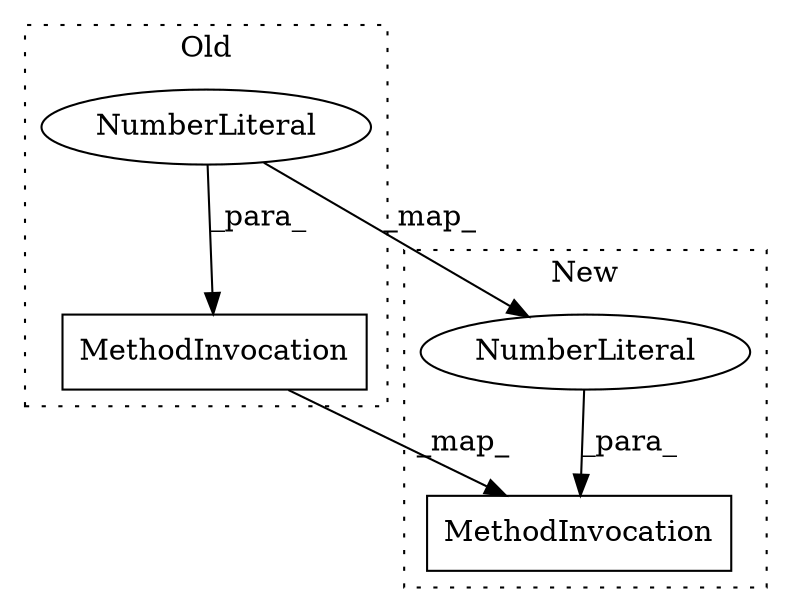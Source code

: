 digraph G {
subgraph cluster0 {
1 [label="MethodInvocation" a="32" s="9000,9128" l="17,1" shape="box"];
3 [label="NumberLiteral" a="34" s="9125" l="3" shape="ellipse"];
label = "Old";
style="dotted";
}
subgraph cluster1 {
2 [label="MethodInvocation" a="32" s="9205,9331" l="17,1" shape="box"];
4 [label="NumberLiteral" a="34" s="9330" l="1" shape="ellipse"];
label = "New";
style="dotted";
}
1 -> 2 [label="_map_"];
3 -> 4 [label="_map_"];
3 -> 1 [label="_para_"];
4 -> 2 [label="_para_"];
}